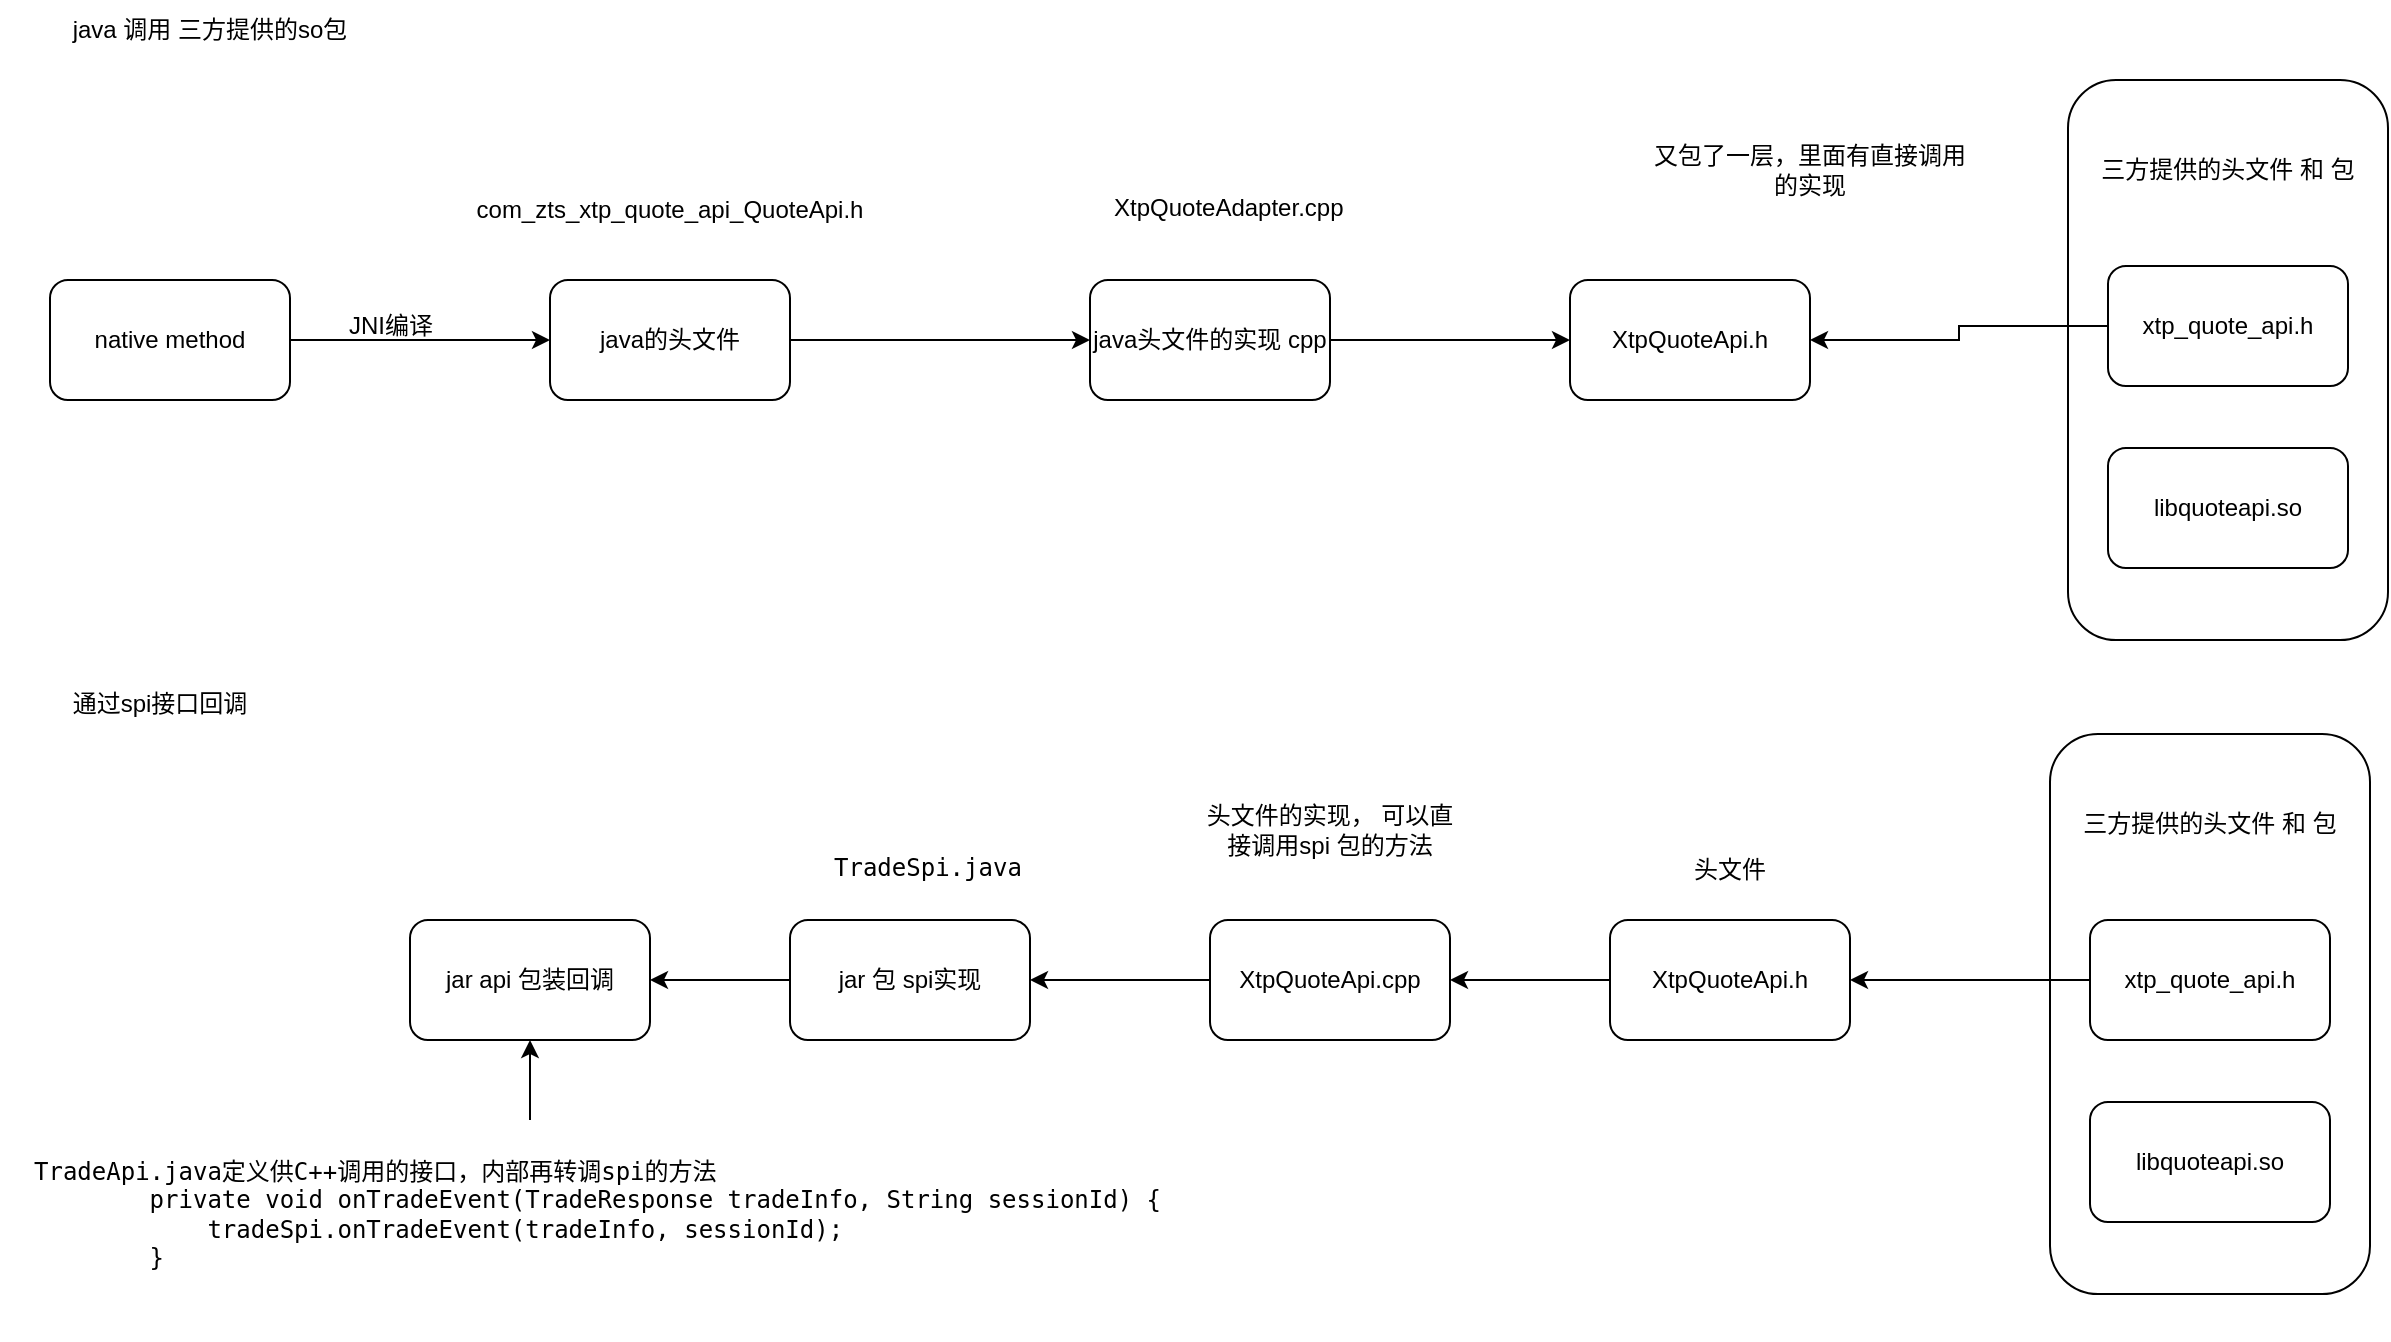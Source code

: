 <mxfile version="26.1.3">
  <diagram name="第 1 页" id="AJdQkS-t9H4T7QmYFVXM">
    <mxGraphModel dx="1674" dy="833" grid="1" gridSize="10" guides="1" tooltips="1" connect="1" arrows="1" fold="1" page="1" pageScale="1" pageWidth="1169" pageHeight="827" math="0" shadow="0">
      <root>
        <mxCell id="0" />
        <mxCell id="1" parent="0" />
        <mxCell id="1DqzALUoF-X8bAJtDd97-14" value="" style="rounded=1;whiteSpace=wrap;html=1;" parent="1" vertex="1">
          <mxGeometry x="1169" y="220" width="160" height="280" as="geometry" />
        </mxCell>
        <mxCell id="1DqzALUoF-X8bAJtDd97-3" value="" style="edgeStyle=orthogonalEdgeStyle;rounded=0;orthogonalLoop=1;jettySize=auto;html=1;" parent="1" source="1DqzALUoF-X8bAJtDd97-1" target="1DqzALUoF-X8bAJtDd97-2" edge="1">
          <mxGeometry relative="1" as="geometry" />
        </mxCell>
        <mxCell id="1DqzALUoF-X8bAJtDd97-1" value="native method" style="rounded=1;whiteSpace=wrap;html=1;" parent="1" vertex="1">
          <mxGeometry x="160" y="320" width="120" height="60" as="geometry" />
        </mxCell>
        <mxCell id="1DqzALUoF-X8bAJtDd97-7" value="" style="edgeStyle=orthogonalEdgeStyle;rounded=0;orthogonalLoop=1;jettySize=auto;html=1;" parent="1" source="1DqzALUoF-X8bAJtDd97-2" target="1DqzALUoF-X8bAJtDd97-6" edge="1">
          <mxGeometry relative="1" as="geometry" />
        </mxCell>
        <mxCell id="1DqzALUoF-X8bAJtDd97-2" value="java的头文件" style="whiteSpace=wrap;html=1;rounded=1;" parent="1" vertex="1">
          <mxGeometry x="410" y="320" width="120" height="60" as="geometry" />
        </mxCell>
        <mxCell id="1DqzALUoF-X8bAJtDd97-4" value="JNI编译" style="text;html=1;align=center;verticalAlign=middle;resizable=0;points=[];autosize=1;strokeColor=none;fillColor=none;" parent="1" vertex="1">
          <mxGeometry x="295" y="328" width="70" height="30" as="geometry" />
        </mxCell>
        <mxCell id="1DqzALUoF-X8bAJtDd97-5" value="com_zts_xtp_quote_api_QuoteApi.h" style="text;html=1;align=center;verticalAlign=middle;whiteSpace=wrap;rounded=0;" parent="1" vertex="1">
          <mxGeometry x="440" y="270" width="60" height="30" as="geometry" />
        </mxCell>
        <mxCell id="1DqzALUoF-X8bAJtDd97-18" style="edgeStyle=orthogonalEdgeStyle;rounded=0;orthogonalLoop=1;jettySize=auto;html=1;" parent="1" source="1DqzALUoF-X8bAJtDd97-6" target="1DqzALUoF-X8bAJtDd97-15" edge="1">
          <mxGeometry relative="1" as="geometry" />
        </mxCell>
        <mxCell id="1DqzALUoF-X8bAJtDd97-6" value="java头文件的实现 cpp" style="whiteSpace=wrap;html=1;rounded=1;" parent="1" vertex="1">
          <mxGeometry x="680" y="320" width="120" height="60" as="geometry" />
        </mxCell>
        <UserObject label="XtpQuoteAdapter.cpp" link="XtpQuoteAdapter.cpp" id="1DqzALUoF-X8bAJtDd97-8">
          <mxCell style="text;whiteSpace=wrap;" parent="1" vertex="1">
            <mxGeometry x="690" y="270" width="150" height="40" as="geometry" />
          </mxCell>
        </UserObject>
        <mxCell id="1DqzALUoF-X8bAJtDd97-9" value="java 调用 三方提供的so包" style="text;html=1;align=center;verticalAlign=middle;whiteSpace=wrap;rounded=0;" parent="1" vertex="1">
          <mxGeometry x="160" y="180" width="160" height="30" as="geometry" />
        </mxCell>
        <mxCell id="1DqzALUoF-X8bAJtDd97-16" value="" style="edgeStyle=orthogonalEdgeStyle;rounded=0;orthogonalLoop=1;jettySize=auto;html=1;" parent="1" source="1DqzALUoF-X8bAJtDd97-11" target="1DqzALUoF-X8bAJtDd97-15" edge="1">
          <mxGeometry relative="1" as="geometry" />
        </mxCell>
        <mxCell id="1DqzALUoF-X8bAJtDd97-11" value="xtp_quote_api.h" style="rounded=1;whiteSpace=wrap;html=1;" parent="1" vertex="1">
          <mxGeometry x="1189" y="313" width="120" height="60" as="geometry" />
        </mxCell>
        <mxCell id="1DqzALUoF-X8bAJtDd97-12" value="三方提供的头文件 和 包" style="text;html=1;align=center;verticalAlign=middle;whiteSpace=wrap;rounded=0;" parent="1" vertex="1">
          <mxGeometry x="1169" y="250" width="160" height="30" as="geometry" />
        </mxCell>
        <mxCell id="1DqzALUoF-X8bAJtDd97-13" value="libquoteapi.so" style="rounded=1;whiteSpace=wrap;html=1;" parent="1" vertex="1">
          <mxGeometry x="1189" y="404" width="120" height="60" as="geometry" />
        </mxCell>
        <mxCell id="1DqzALUoF-X8bAJtDd97-15" value="XtpQuoteApi.h" style="whiteSpace=wrap;html=1;rounded=1;" parent="1" vertex="1">
          <mxGeometry x="920" y="320" width="120" height="60" as="geometry" />
        </mxCell>
        <mxCell id="1DqzALUoF-X8bAJtDd97-17" value="又包了一层，里面有直接调用的实现" style="text;html=1;align=center;verticalAlign=middle;whiteSpace=wrap;rounded=0;" parent="1" vertex="1">
          <mxGeometry x="960" y="240" width="160" height="50" as="geometry" />
        </mxCell>
        <mxCell id="1YCD-Yzo4_ilFBmWxxm1-1" value="通过spi接口回调" style="text;html=1;align=center;verticalAlign=middle;whiteSpace=wrap;rounded=0;" vertex="1" parent="1">
          <mxGeometry x="135" y="517" width="160" height="30" as="geometry" />
        </mxCell>
        <mxCell id="1YCD-Yzo4_ilFBmWxxm1-2" value="" style="rounded=1;whiteSpace=wrap;html=1;" vertex="1" parent="1">
          <mxGeometry x="1160" y="547" width="160" height="280" as="geometry" />
        </mxCell>
        <mxCell id="1YCD-Yzo4_ilFBmWxxm1-7" style="edgeStyle=orthogonalEdgeStyle;rounded=0;orthogonalLoop=1;jettySize=auto;html=1;" edge="1" parent="1" source="1YCD-Yzo4_ilFBmWxxm1-3" target="1YCD-Yzo4_ilFBmWxxm1-6">
          <mxGeometry relative="1" as="geometry" />
        </mxCell>
        <mxCell id="1YCD-Yzo4_ilFBmWxxm1-3" value="xtp_quote_api.h" style="rounded=1;whiteSpace=wrap;html=1;" vertex="1" parent="1">
          <mxGeometry x="1180" y="640" width="120" height="60" as="geometry" />
        </mxCell>
        <mxCell id="1YCD-Yzo4_ilFBmWxxm1-4" value="三方提供的头文件 和 包" style="text;html=1;align=center;verticalAlign=middle;whiteSpace=wrap;rounded=0;" vertex="1" parent="1">
          <mxGeometry x="1160" y="577" width="160" height="30" as="geometry" />
        </mxCell>
        <mxCell id="1YCD-Yzo4_ilFBmWxxm1-5" value="libquoteapi.so" style="rounded=1;whiteSpace=wrap;html=1;" vertex="1" parent="1">
          <mxGeometry x="1180" y="731" width="120" height="60" as="geometry" />
        </mxCell>
        <mxCell id="1YCD-Yzo4_ilFBmWxxm1-10" style="edgeStyle=orthogonalEdgeStyle;rounded=0;orthogonalLoop=1;jettySize=auto;html=1;" edge="1" parent="1" source="1YCD-Yzo4_ilFBmWxxm1-6" target="1YCD-Yzo4_ilFBmWxxm1-9">
          <mxGeometry relative="1" as="geometry" />
        </mxCell>
        <mxCell id="1YCD-Yzo4_ilFBmWxxm1-6" value="XtpQuoteApi.h" style="whiteSpace=wrap;html=1;rounded=1;" vertex="1" parent="1">
          <mxGeometry x="940" y="640" width="120" height="60" as="geometry" />
        </mxCell>
        <mxCell id="1YCD-Yzo4_ilFBmWxxm1-8" value="头文件" style="text;html=1;align=center;verticalAlign=middle;whiteSpace=wrap;rounded=0;" vertex="1" parent="1">
          <mxGeometry x="970" y="600" width="60" height="30" as="geometry" />
        </mxCell>
        <mxCell id="1YCD-Yzo4_ilFBmWxxm1-13" style="edgeStyle=orthogonalEdgeStyle;rounded=0;orthogonalLoop=1;jettySize=auto;html=1;" edge="1" parent="1" source="1YCD-Yzo4_ilFBmWxxm1-9" target="1YCD-Yzo4_ilFBmWxxm1-12">
          <mxGeometry relative="1" as="geometry" />
        </mxCell>
        <mxCell id="1YCD-Yzo4_ilFBmWxxm1-9" value="XtpQuoteApi.cpp" style="whiteSpace=wrap;html=1;rounded=1;" vertex="1" parent="1">
          <mxGeometry x="740" y="640" width="120" height="60" as="geometry" />
        </mxCell>
        <mxCell id="1YCD-Yzo4_ilFBmWxxm1-11" value="头文件的实现， 可以直接调用spi 包的方法" style="text;html=1;align=center;verticalAlign=middle;whiteSpace=wrap;rounded=0;" vertex="1" parent="1">
          <mxGeometry x="735" y="580" width="130" height="30" as="geometry" />
        </mxCell>
        <mxCell id="1YCD-Yzo4_ilFBmWxxm1-15" style="edgeStyle=orthogonalEdgeStyle;rounded=0;orthogonalLoop=1;jettySize=auto;html=1;" edge="1" parent="1" source="1YCD-Yzo4_ilFBmWxxm1-12" target="1YCD-Yzo4_ilFBmWxxm1-14">
          <mxGeometry relative="1" as="geometry" />
        </mxCell>
        <mxCell id="1YCD-Yzo4_ilFBmWxxm1-12" value="jar 包 spi实现" style="whiteSpace=wrap;html=1;rounded=1;" vertex="1" parent="1">
          <mxGeometry x="530" y="640" width="120" height="60" as="geometry" />
        </mxCell>
        <mxCell id="1YCD-Yzo4_ilFBmWxxm1-14" value="jar api 包装回调" style="whiteSpace=wrap;html=1;rounded=1;" vertex="1" parent="1">
          <mxGeometry x="340" y="640" width="120" height="60" as="geometry" />
        </mxCell>
        <UserObject label="&lt;code&gt;TradeSpi.java&lt;/code&gt;" link="&lt;code&gt;TradeSpi.java&lt;/code&gt;" id="1YCD-Yzo4_ilFBmWxxm1-16">
          <mxCell style="text;whiteSpace=wrap;html=1;" vertex="1" parent="1">
            <mxGeometry x="550" y="600" width="110" height="40" as="geometry" />
          </mxCell>
        </UserObject>
        <mxCell id="1YCD-Yzo4_ilFBmWxxm1-18" style="edgeStyle=orthogonalEdgeStyle;rounded=0;orthogonalLoop=1;jettySize=auto;html=1;entryX=0.5;entryY=1;entryDx=0;entryDy=0;" edge="1" parent="1" source="1YCD-Yzo4_ilFBmWxxm1-17" target="1YCD-Yzo4_ilFBmWxxm1-14">
          <mxGeometry relative="1" as="geometry" />
        </mxCell>
        <UserObject label="&lt;pre class=&quot;code highlight&quot; lang=&quot;plaintext&quot;&gt;&lt;span&gt;TradeApi.java定义供C++调用的接口，内部再转调spi的方法&lt;/span&gt;&#xa;&lt;span&gt;        private void onTradeEvent(TradeResponse tradeInfo, String sessionId) {&lt;/span&gt;&#xa;&lt;span&gt;            tradeSpi.onTradeEvent(tradeInfo, sessionId);&lt;/span&gt;&#xa;&lt;span&gt;        }&lt;/span&gt;&#xa;&lt;/pre&gt;" link="&lt;pre class=&quot;code highlight&quot; lang=&quot;plaintext&quot;&gt;&lt;span&gt;TradeApi.java定义供C++调用的接口，内部再转调spi的方法&lt;/span&gt;&#xa;&lt;span&gt;        private void onTradeEvent(TradeResponse tradeInfo, String sessionId) {&lt;/span&gt;&#xa;&lt;span&gt;            tradeSpi.onTradeEvent(tradeInfo, sessionId);&lt;/span&gt;&#xa;&lt;span&gt;        }&lt;/span&gt;&#xa;&lt;/pre&gt;" id="1YCD-Yzo4_ilFBmWxxm1-17">
          <mxCell style="text;whiteSpace=wrap;html=1;" vertex="1" parent="1">
            <mxGeometry x="150" y="740" width="500" height="110" as="geometry" />
          </mxCell>
        </UserObject>
      </root>
    </mxGraphModel>
  </diagram>
</mxfile>
